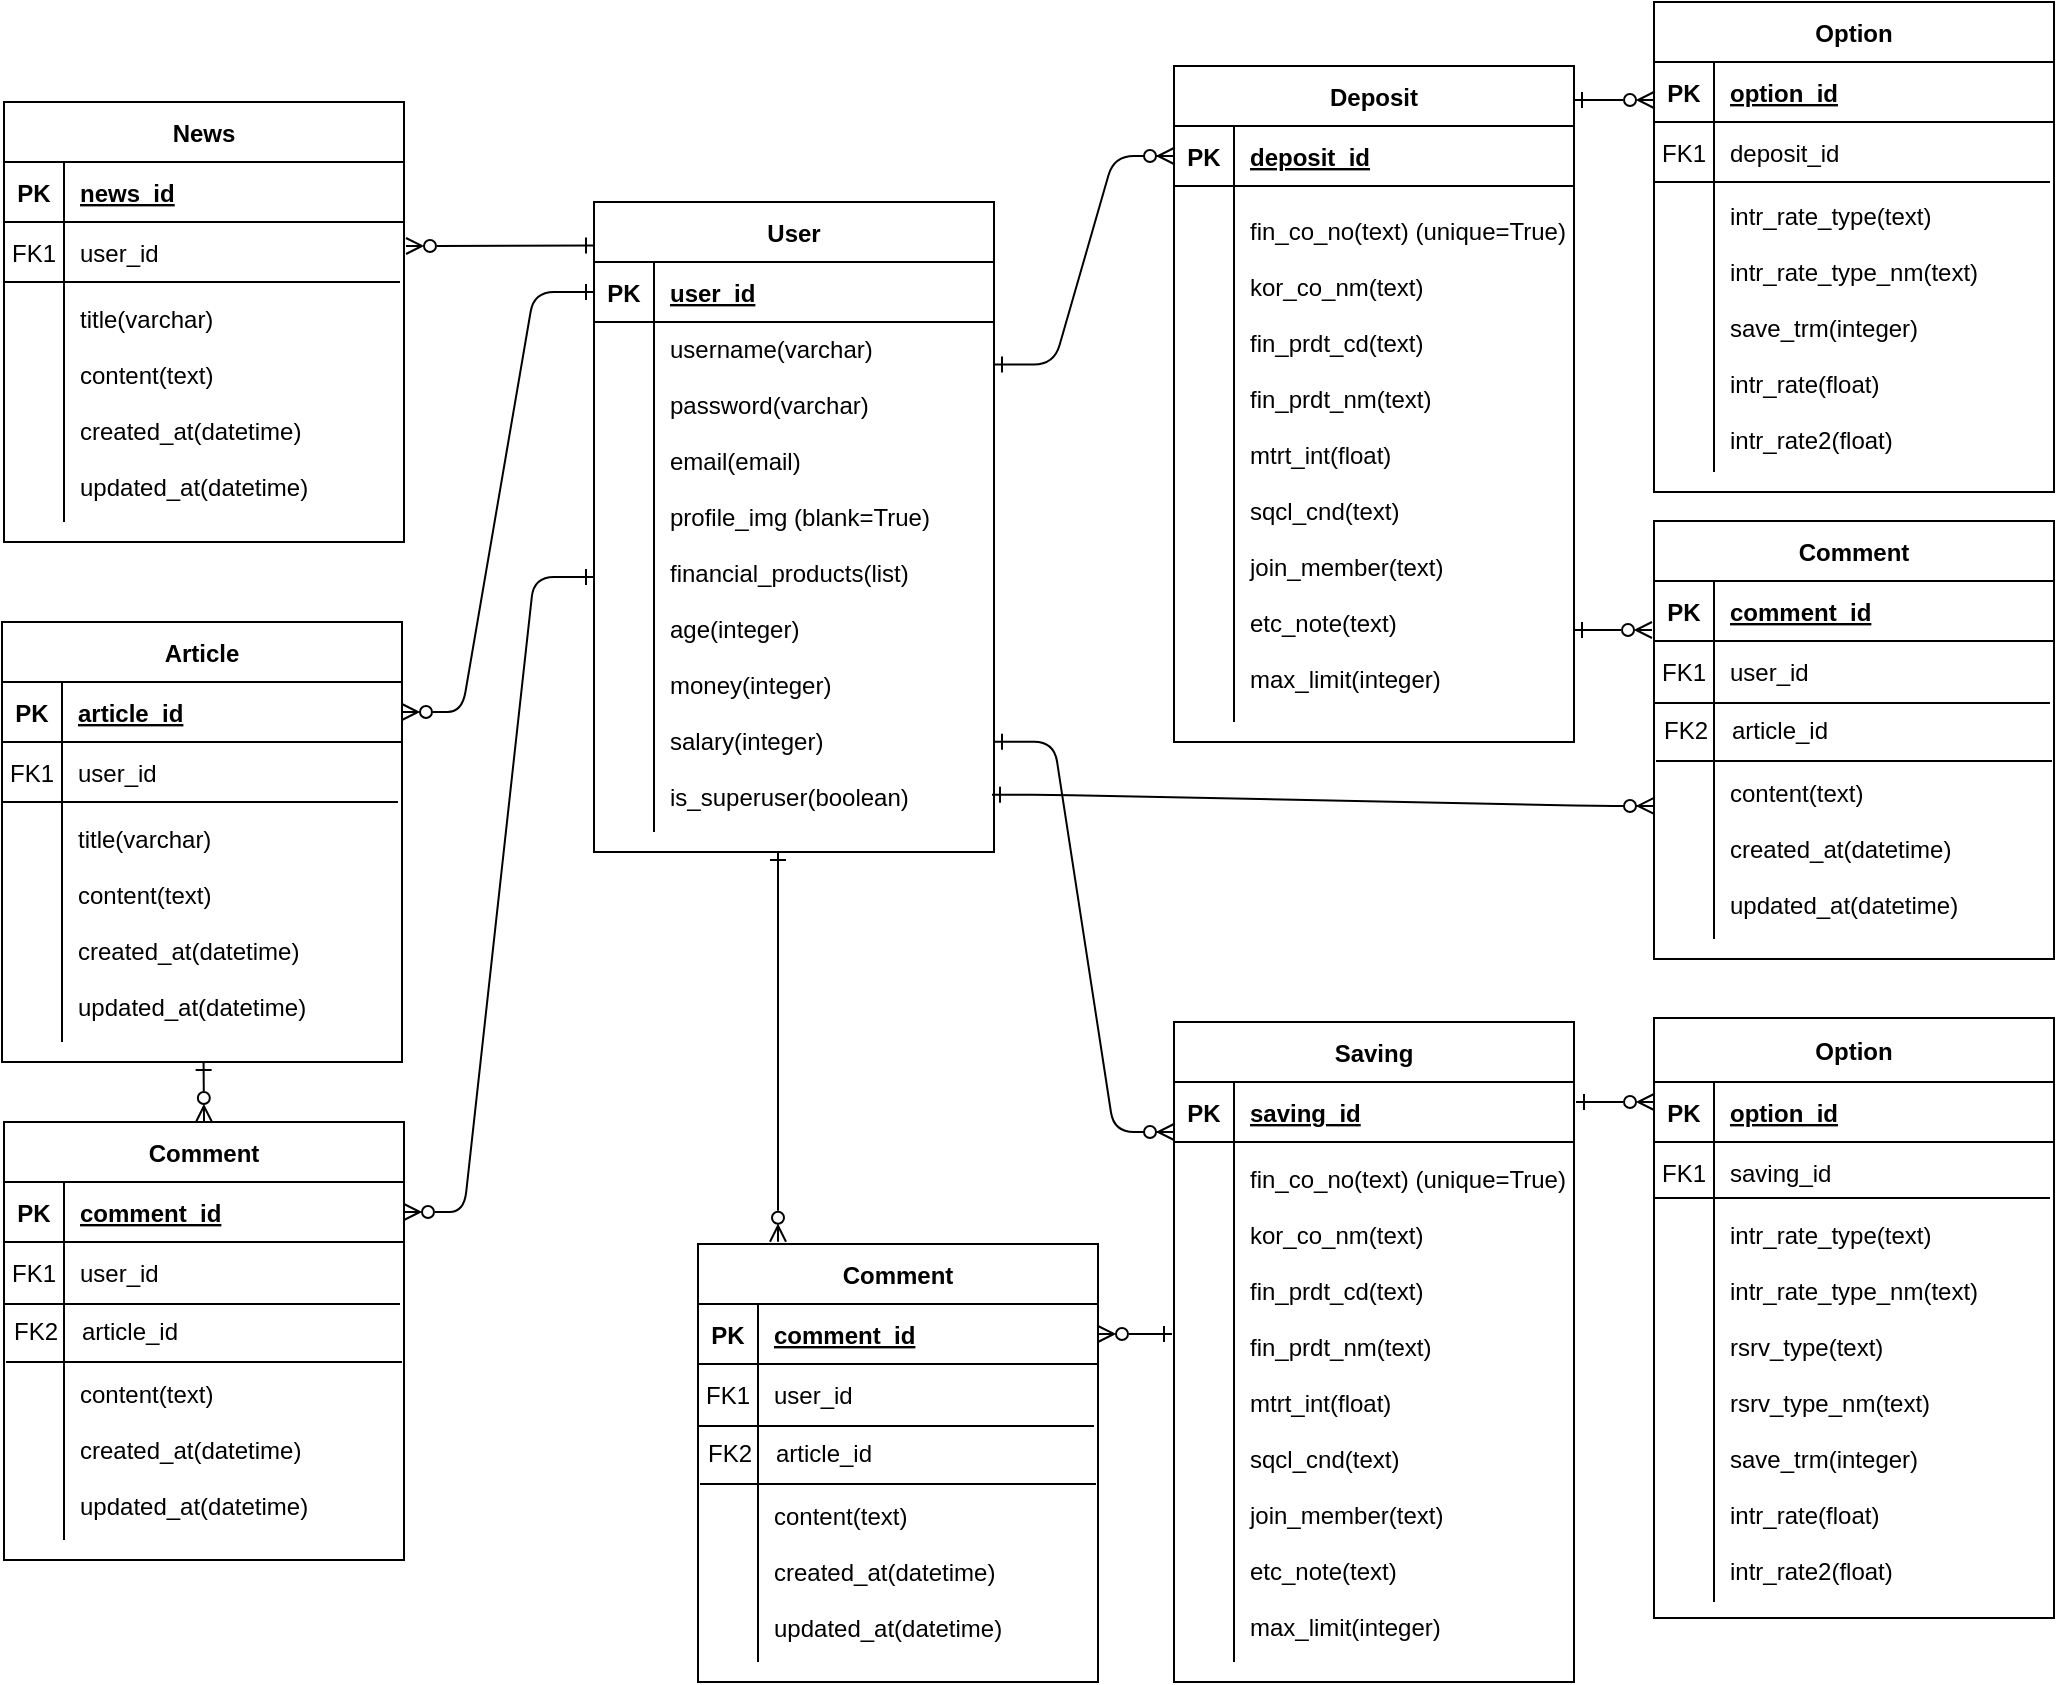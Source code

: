<mxfile version="24.4.2" type="github">
  <diagram id="R2lEEEUBdFMjLlhIrx00" name="Page-1">
    <mxGraphModel dx="1593" dy="829" grid="1" gridSize="10" guides="1" tooltips="1" connect="1" arrows="1" fold="1" page="1" pageScale="1" pageWidth="1200" pageHeight="1000" math="0" shadow="0" extFonts="Permanent Marker^https://fonts.googleapis.com/css?family=Permanent+Marker">
      <root>
        <mxCell id="0" />
        <mxCell id="1" parent="0" />
        <mxCell id="C-vyLk0tnHw3VtMMgP7b-1" value="" style="edgeStyle=entityRelationEdgeStyle;endArrow=ERzeroToMany;startArrow=ERone;endFill=1;startFill=0;exitX=1;exitY=0.25;exitDx=0;exitDy=0;entryX=0;entryY=0.5;entryDx=0;entryDy=0;" parent="1" source="C-vyLk0tnHw3VtMMgP7b-23" target="C-vyLk0tnHw3VtMMgP7b-3" edge="1">
          <mxGeometry width="100" height="100" relative="1" as="geometry">
            <mxPoint x="645" y="95" as="sourcePoint" />
            <mxPoint x="725" y="125" as="targetPoint" />
          </mxGeometry>
        </mxCell>
        <mxCell id="C-vyLk0tnHw3VtMMgP7b-12" value="" style="edgeStyle=entityRelationEdgeStyle;endArrow=ERzeroToMany;startArrow=ERone;endFill=1;startFill=0;entryX=0;entryY=0.5;entryDx=0;entryDy=0;exitX=1;exitY=0.823;exitDx=0;exitDy=0;exitPerimeter=0;" parent="1" source="C-vyLk0tnHw3VtMMgP7b-27" edge="1">
          <mxGeometry width="100" height="100" relative="1" as="geometry">
            <mxPoint x="589" y="219" as="sourcePoint" />
            <mxPoint x="675" y="620" as="targetPoint" />
          </mxGeometry>
        </mxCell>
        <mxCell id="C-vyLk0tnHw3VtMMgP7b-2" value="Deposit" style="shape=table;startSize=30;container=1;collapsible=1;childLayout=tableLayout;fixedRows=1;rowLines=0;fontStyle=1;align=center;resizeLast=1;" parent="1" vertex="1">
          <mxGeometry x="675" y="87" width="200" height="338" as="geometry" />
        </mxCell>
        <mxCell id="C-vyLk0tnHw3VtMMgP7b-3" value="" style="shape=partialRectangle;collapsible=0;dropTarget=0;pointerEvents=0;fillColor=none;points=[[0,0.5],[1,0.5]];portConstraint=eastwest;top=0;left=0;right=0;bottom=1;" parent="C-vyLk0tnHw3VtMMgP7b-2" vertex="1">
          <mxGeometry y="30" width="200" height="30" as="geometry" />
        </mxCell>
        <mxCell id="C-vyLk0tnHw3VtMMgP7b-4" value="PK" style="shape=partialRectangle;overflow=hidden;connectable=0;fillColor=none;top=0;left=0;bottom=0;right=0;fontStyle=1;" parent="C-vyLk0tnHw3VtMMgP7b-3" vertex="1">
          <mxGeometry width="30" height="30" as="geometry">
            <mxRectangle width="30" height="30" as="alternateBounds" />
          </mxGeometry>
        </mxCell>
        <mxCell id="C-vyLk0tnHw3VtMMgP7b-5" value="deposit_id " style="shape=partialRectangle;overflow=hidden;connectable=0;fillColor=none;top=0;left=0;bottom=0;right=0;align=left;spacingLeft=6;fontStyle=5;" parent="C-vyLk0tnHw3VtMMgP7b-3" vertex="1">
          <mxGeometry x="30" width="170" height="30" as="geometry">
            <mxRectangle width="170" height="30" as="alternateBounds" />
          </mxGeometry>
        </mxCell>
        <mxCell id="C-vyLk0tnHw3VtMMgP7b-9" value="" style="shape=partialRectangle;collapsible=0;dropTarget=0;pointerEvents=0;fillColor=none;points=[[0,0.5],[1,0.5]];portConstraint=eastwest;top=0;left=0;right=0;bottom=0;" parent="C-vyLk0tnHw3VtMMgP7b-2" vertex="1">
          <mxGeometry y="60" width="200" height="268" as="geometry" />
        </mxCell>
        <mxCell id="C-vyLk0tnHw3VtMMgP7b-10" value="" style="shape=partialRectangle;overflow=hidden;connectable=0;fillColor=none;top=0;left=0;bottom=0;right=0;" parent="C-vyLk0tnHw3VtMMgP7b-9" vertex="1">
          <mxGeometry width="30" height="268" as="geometry">
            <mxRectangle width="30" height="268" as="alternateBounds" />
          </mxGeometry>
        </mxCell>
        <mxCell id="C-vyLk0tnHw3VtMMgP7b-11" value="fin_co_no(text) (unique=True)&#xa;&#xa;kor_co_nm(text)&#xa;&#xa;fin_prdt_cd(text)&#xa;&#xa;fin_prdt_nm(text)&#xa;&#xa;mtrt_int(float)&#xa;&#xa;sqcl_cnd(text)&#xa;&#xa;join_member(text)&#xa;&#xa;etc_note(text)&#xa;&#xa;max_limit(integer)" style="shape=partialRectangle;overflow=hidden;connectable=0;fillColor=none;top=0;left=0;bottom=0;right=0;align=left;spacingLeft=6;" parent="C-vyLk0tnHw3VtMMgP7b-9" vertex="1">
          <mxGeometry x="30" width="170" height="268" as="geometry">
            <mxRectangle width="170" height="268" as="alternateBounds" />
          </mxGeometry>
        </mxCell>
        <mxCell id="C-vyLk0tnHw3VtMMgP7b-13" value="Saving" style="shape=table;startSize=30;container=1;collapsible=1;childLayout=tableLayout;fixedRows=1;rowLines=0;fontStyle=1;align=center;resizeLast=1;" parent="1" vertex="1">
          <mxGeometry x="675" y="565" width="200" height="330" as="geometry" />
        </mxCell>
        <mxCell id="C-vyLk0tnHw3VtMMgP7b-14" value="" style="shape=partialRectangle;collapsible=0;dropTarget=0;pointerEvents=0;fillColor=none;points=[[0,0.5],[1,0.5]];portConstraint=eastwest;top=0;left=0;right=0;bottom=1;" parent="C-vyLk0tnHw3VtMMgP7b-13" vertex="1">
          <mxGeometry y="30" width="200" height="30" as="geometry" />
        </mxCell>
        <mxCell id="C-vyLk0tnHw3VtMMgP7b-15" value="PK" style="shape=partialRectangle;overflow=hidden;connectable=0;fillColor=none;top=0;left=0;bottom=0;right=0;fontStyle=1;" parent="C-vyLk0tnHw3VtMMgP7b-14" vertex="1">
          <mxGeometry width="30" height="30" as="geometry">
            <mxRectangle width="30" height="30" as="alternateBounds" />
          </mxGeometry>
        </mxCell>
        <mxCell id="C-vyLk0tnHw3VtMMgP7b-16" value="saving_id " style="shape=partialRectangle;overflow=hidden;connectable=0;fillColor=none;top=0;left=0;bottom=0;right=0;align=left;spacingLeft=6;fontStyle=5;" parent="C-vyLk0tnHw3VtMMgP7b-14" vertex="1">
          <mxGeometry x="30" width="170" height="30" as="geometry">
            <mxRectangle width="170" height="30" as="alternateBounds" />
          </mxGeometry>
        </mxCell>
        <mxCell id="C-vyLk0tnHw3VtMMgP7b-20" value="" style="shape=partialRectangle;collapsible=0;dropTarget=0;pointerEvents=0;fillColor=none;points=[[0,0.5],[1,0.5]];portConstraint=eastwest;top=0;left=0;right=0;bottom=0;" parent="C-vyLk0tnHw3VtMMgP7b-13" vertex="1">
          <mxGeometry y="60" width="200" height="260" as="geometry" />
        </mxCell>
        <mxCell id="C-vyLk0tnHw3VtMMgP7b-21" value="" style="shape=partialRectangle;overflow=hidden;connectable=0;fillColor=none;top=0;left=0;bottom=0;right=0;" parent="C-vyLk0tnHw3VtMMgP7b-20" vertex="1">
          <mxGeometry width="30" height="260" as="geometry">
            <mxRectangle width="30" height="260" as="alternateBounds" />
          </mxGeometry>
        </mxCell>
        <mxCell id="C-vyLk0tnHw3VtMMgP7b-22" value="fin_co_no(text) (unique=True)&#xa;&#xa;kor_co_nm(text)&#xa;&#xa;fin_prdt_cd(text)&#xa;&#xa;fin_prdt_nm(text)&#xa;&#xa;mtrt_int(float)&#xa;&#xa;sqcl_cnd(text)&#xa;&#xa;join_member(text)&#xa;&#xa;etc_note(text)&#xa;&#xa;max_limit(integer)" style="shape=partialRectangle;overflow=hidden;connectable=0;fillColor=none;top=0;left=0;bottom=0;right=0;align=left;spacingLeft=6;" parent="C-vyLk0tnHw3VtMMgP7b-20" vertex="1">
          <mxGeometry x="30" width="170" height="260" as="geometry">
            <mxRectangle width="170" height="260" as="alternateBounds" />
          </mxGeometry>
        </mxCell>
        <mxCell id="XrHThnpRR9HvSWoes1JC-127" value="" style="edgeStyle=entityRelationEdgeStyle;rounded=1;orthogonalLoop=1;jettySize=auto;html=1;elbow=vertical;entryX=1;entryY=0.5;entryDx=0;entryDy=0;exitX=0;exitY=0.5;exitDx=0;exitDy=0;curved=0;endArrow=ERzeroToMany;endFill=0;startArrow=ERone;startFill=0;" edge="1" parent="1" source="C-vyLk0tnHw3VtMMgP7b-24" target="XrHThnpRR9HvSWoes1JC-3">
          <mxGeometry relative="1" as="geometry">
            <mxPoint x="443" y="345" as="sourcePoint" />
            <mxPoint x="345" y="400" as="targetPoint" />
          </mxGeometry>
        </mxCell>
        <mxCell id="C-vyLk0tnHw3VtMMgP7b-23" value="User" style="shape=table;startSize=30;container=1;collapsible=1;childLayout=tableLayout;fixedRows=1;rowLines=0;fontStyle=1;align=center;resizeLast=1;" parent="1" vertex="1">
          <mxGeometry x="385" y="155" width="200" height="325" as="geometry" />
        </mxCell>
        <mxCell id="C-vyLk0tnHw3VtMMgP7b-24" value="" style="shape=partialRectangle;collapsible=0;dropTarget=0;pointerEvents=0;fillColor=none;points=[[0,0.5],[1,0.5]];portConstraint=eastwest;top=0;left=0;right=0;bottom=1;" parent="C-vyLk0tnHw3VtMMgP7b-23" vertex="1">
          <mxGeometry y="30" width="200" height="30" as="geometry" />
        </mxCell>
        <mxCell id="C-vyLk0tnHw3VtMMgP7b-25" value="PK" style="shape=partialRectangle;overflow=hidden;connectable=0;fillColor=none;top=0;left=0;bottom=0;right=0;fontStyle=1;" parent="C-vyLk0tnHw3VtMMgP7b-24" vertex="1">
          <mxGeometry width="30" height="30" as="geometry">
            <mxRectangle width="30" height="30" as="alternateBounds" />
          </mxGeometry>
        </mxCell>
        <mxCell id="C-vyLk0tnHw3VtMMgP7b-26" value="user_id" style="shape=partialRectangle;overflow=hidden;connectable=0;fillColor=none;top=0;left=0;bottom=0;right=0;align=left;spacingLeft=6;fontStyle=5;" parent="C-vyLk0tnHw3VtMMgP7b-24" vertex="1">
          <mxGeometry x="30" width="170" height="30" as="geometry">
            <mxRectangle width="170" height="30" as="alternateBounds" />
          </mxGeometry>
        </mxCell>
        <mxCell id="C-vyLk0tnHw3VtMMgP7b-27" value="" style="shape=partialRectangle;collapsible=0;dropTarget=0;pointerEvents=0;fillColor=none;points=[[0,0.5],[1,0.5]];portConstraint=eastwest;top=0;left=0;right=0;bottom=0;" parent="C-vyLk0tnHw3VtMMgP7b-23" vertex="1">
          <mxGeometry y="60" width="200" height="255" as="geometry" />
        </mxCell>
        <mxCell id="C-vyLk0tnHw3VtMMgP7b-28" value="" style="shape=partialRectangle;overflow=hidden;connectable=0;fillColor=none;top=0;left=0;bottom=0;right=0;" parent="C-vyLk0tnHw3VtMMgP7b-27" vertex="1">
          <mxGeometry width="30" height="255" as="geometry">
            <mxRectangle width="30" height="255" as="alternateBounds" />
          </mxGeometry>
        </mxCell>
        <mxCell id="C-vyLk0tnHw3VtMMgP7b-29" value="username(varchar)&#xa;&#xa;password(varchar)&#xa;&#xa;email(email)&#xa;&#xa;profile_img (blank=True)&#xa;&#xa;financial_products(list)&#xa;&#xa;age(integer)&#xa;&#xa;money(integer)&#xa;&#xa;salary(integer)&#xa;&#xa;is_superuser(boolean)" style="shape=partialRectangle;overflow=hidden;connectable=0;fillColor=none;top=0;left=0;bottom=0;right=0;align=left;spacingLeft=6;verticalAlign=top;" parent="C-vyLk0tnHw3VtMMgP7b-27" vertex="1">
          <mxGeometry x="30" width="170" height="255" as="geometry">
            <mxRectangle width="170" height="255" as="alternateBounds" />
          </mxGeometry>
        </mxCell>
        <mxCell id="XrHThnpRR9HvSWoes1JC-135" value="" style="edgeStyle=none;rounded=0;orthogonalLoop=1;jettySize=auto;html=1;elbow=vertical;entryX=0.5;entryY=0;entryDx=0;entryDy=0;endArrow=ERzeroToMany;endFill=0;startArrow=ERone;startFill=0;" edge="1" parent="1" source="XrHThnpRR9HvSWoes1JC-2" target="XrHThnpRR9HvSWoes1JC-12">
          <mxGeometry relative="1" as="geometry" />
        </mxCell>
        <mxCell id="XrHThnpRR9HvSWoes1JC-2" value="Article" style="shape=table;startSize=30;container=1;collapsible=1;childLayout=tableLayout;fixedRows=1;rowLines=0;fontStyle=1;align=center;resizeLast=1;" vertex="1" parent="1">
          <mxGeometry x="89" y="365" width="200" height="220" as="geometry" />
        </mxCell>
        <mxCell id="XrHThnpRR9HvSWoes1JC-3" value="" style="shape=partialRectangle;collapsible=0;dropTarget=0;pointerEvents=0;fillColor=none;points=[[0,0.5],[1,0.5]];portConstraint=eastwest;top=0;left=0;right=0;bottom=1;" vertex="1" parent="XrHThnpRR9HvSWoes1JC-2">
          <mxGeometry y="30" width="200" height="30" as="geometry" />
        </mxCell>
        <mxCell id="XrHThnpRR9HvSWoes1JC-4" value="PK" style="shape=partialRectangle;overflow=hidden;connectable=0;fillColor=none;top=0;left=0;bottom=0;right=0;fontStyle=1;" vertex="1" parent="XrHThnpRR9HvSWoes1JC-3">
          <mxGeometry width="30" height="30" as="geometry">
            <mxRectangle width="30" height="30" as="alternateBounds" />
          </mxGeometry>
        </mxCell>
        <mxCell id="XrHThnpRR9HvSWoes1JC-5" value="article_id" style="shape=partialRectangle;overflow=hidden;connectable=0;fillColor=none;top=0;left=0;bottom=0;right=0;align=left;spacingLeft=6;fontStyle=5;" vertex="1" parent="XrHThnpRR9HvSWoes1JC-3">
          <mxGeometry x="30" width="170" height="30" as="geometry">
            <mxRectangle width="170" height="30" as="alternateBounds" />
          </mxGeometry>
        </mxCell>
        <mxCell id="XrHThnpRR9HvSWoes1JC-6" value="" style="shape=partialRectangle;collapsible=0;dropTarget=0;pointerEvents=0;fillColor=none;points=[[0,0.5],[1,0.5]];portConstraint=eastwest;top=0;left=0;right=0;bottom=0;" vertex="1" parent="XrHThnpRR9HvSWoes1JC-2">
          <mxGeometry y="60" width="200" height="30" as="geometry" />
        </mxCell>
        <mxCell id="XrHThnpRR9HvSWoes1JC-7" value="FK1" style="shape=partialRectangle;overflow=hidden;connectable=0;fillColor=none;top=0;left=0;bottom=0;right=0;" vertex="1" parent="XrHThnpRR9HvSWoes1JC-6">
          <mxGeometry width="30" height="30" as="geometry">
            <mxRectangle width="30" height="30" as="alternateBounds" />
          </mxGeometry>
        </mxCell>
        <mxCell id="XrHThnpRR9HvSWoes1JC-8" value="user_id" style="shape=partialRectangle;overflow=hidden;connectable=0;fillColor=none;top=0;left=0;bottom=0;right=0;align=left;spacingLeft=6;" vertex="1" parent="XrHThnpRR9HvSWoes1JC-6">
          <mxGeometry x="30" width="170" height="30" as="geometry">
            <mxRectangle width="170" height="30" as="alternateBounds" />
          </mxGeometry>
        </mxCell>
        <mxCell id="XrHThnpRR9HvSWoes1JC-9" value="" style="shape=partialRectangle;collapsible=0;dropTarget=0;pointerEvents=0;fillColor=none;points=[[0,0.5],[1,0.5]];portConstraint=eastwest;top=0;left=0;right=0;bottom=0;" vertex="1" parent="XrHThnpRR9HvSWoes1JC-2">
          <mxGeometry y="90" width="200" height="120" as="geometry" />
        </mxCell>
        <mxCell id="XrHThnpRR9HvSWoes1JC-10" value="" style="shape=partialRectangle;overflow=hidden;connectable=0;fillColor=none;top=0;left=0;bottom=0;right=0;" vertex="1" parent="XrHThnpRR9HvSWoes1JC-9">
          <mxGeometry width="30" height="120" as="geometry">
            <mxRectangle width="30" height="120" as="alternateBounds" />
          </mxGeometry>
        </mxCell>
        <mxCell id="XrHThnpRR9HvSWoes1JC-11" value="title(varchar)&#xa;&#xa;content(text)&#xa;&#xa;created_at(datetime)&#xa;&#xa;updated_at(datetime)" style="shape=partialRectangle;overflow=hidden;connectable=0;fillColor=none;top=0;left=0;bottom=0;right=0;align=left;spacingLeft=6;" vertex="1" parent="XrHThnpRR9HvSWoes1JC-9">
          <mxGeometry x="30" width="170" height="120" as="geometry">
            <mxRectangle width="170" height="120" as="alternateBounds" />
          </mxGeometry>
        </mxCell>
        <mxCell id="XrHThnpRR9HvSWoes1JC-12" value="Comment" style="shape=table;startSize=30;container=1;collapsible=1;childLayout=tableLayout;fixedRows=1;rowLines=0;fontStyle=1;align=center;resizeLast=1;" vertex="1" parent="1">
          <mxGeometry x="90" y="615" width="200" height="219" as="geometry" />
        </mxCell>
        <mxCell id="XrHThnpRR9HvSWoes1JC-13" value="" style="shape=partialRectangle;collapsible=0;dropTarget=0;pointerEvents=0;fillColor=none;points=[[0,0.5],[1,0.5]];portConstraint=eastwest;top=0;left=0;right=0;bottom=1;" vertex="1" parent="XrHThnpRR9HvSWoes1JC-12">
          <mxGeometry y="30" width="200" height="30" as="geometry" />
        </mxCell>
        <mxCell id="XrHThnpRR9HvSWoes1JC-14" value="PK" style="shape=partialRectangle;overflow=hidden;connectable=0;fillColor=none;top=0;left=0;bottom=0;right=0;fontStyle=1;" vertex="1" parent="XrHThnpRR9HvSWoes1JC-13">
          <mxGeometry width="30" height="30" as="geometry">
            <mxRectangle width="30" height="30" as="alternateBounds" />
          </mxGeometry>
        </mxCell>
        <mxCell id="XrHThnpRR9HvSWoes1JC-15" value="comment_id " style="shape=partialRectangle;overflow=hidden;connectable=0;fillColor=none;top=0;left=0;bottom=0;right=0;align=left;spacingLeft=6;fontStyle=5;" vertex="1" parent="XrHThnpRR9HvSWoes1JC-13">
          <mxGeometry x="30" width="170" height="30" as="geometry">
            <mxRectangle width="170" height="30" as="alternateBounds" />
          </mxGeometry>
        </mxCell>
        <mxCell id="XrHThnpRR9HvSWoes1JC-16" value="" style="shape=partialRectangle;collapsible=0;dropTarget=0;pointerEvents=0;fillColor=none;points=[[0,0.5],[1,0.5]];portConstraint=eastwest;top=0;left=0;right=0;bottom=0;" vertex="1" parent="XrHThnpRR9HvSWoes1JC-12">
          <mxGeometry y="60" width="200" height="30" as="geometry" />
        </mxCell>
        <mxCell id="XrHThnpRR9HvSWoes1JC-17" value="FK1" style="shape=partialRectangle;overflow=hidden;connectable=0;fillColor=none;top=0;left=0;bottom=0;right=0;" vertex="1" parent="XrHThnpRR9HvSWoes1JC-16">
          <mxGeometry width="30" height="30" as="geometry">
            <mxRectangle width="30" height="30" as="alternateBounds" />
          </mxGeometry>
        </mxCell>
        <mxCell id="XrHThnpRR9HvSWoes1JC-18" value="user_id" style="shape=partialRectangle;overflow=hidden;connectable=0;fillColor=none;top=0;left=0;bottom=0;right=0;align=left;spacingLeft=6;" vertex="1" parent="XrHThnpRR9HvSWoes1JC-16">
          <mxGeometry x="30" width="170" height="30" as="geometry">
            <mxRectangle width="170" height="30" as="alternateBounds" />
          </mxGeometry>
        </mxCell>
        <mxCell id="XrHThnpRR9HvSWoes1JC-19" value="" style="shape=partialRectangle;collapsible=0;dropTarget=0;pointerEvents=0;fillColor=none;points=[[0,0.5],[1,0.5]];portConstraint=eastwest;top=0;left=0;right=0;bottom=0;" vertex="1" parent="XrHThnpRR9HvSWoes1JC-12">
          <mxGeometry y="90" width="200" height="119" as="geometry" />
        </mxCell>
        <mxCell id="XrHThnpRR9HvSWoes1JC-20" value="" style="shape=partialRectangle;overflow=hidden;connectable=0;fillColor=none;top=0;left=0;bottom=0;right=0;" vertex="1" parent="XrHThnpRR9HvSWoes1JC-19">
          <mxGeometry width="30" height="119" as="geometry">
            <mxRectangle width="30" height="119" as="alternateBounds" />
          </mxGeometry>
        </mxCell>
        <mxCell id="XrHThnpRR9HvSWoes1JC-21" value="&#xa;&#xa;content(text)&#xa;&#xa;created_at(datetime)&#xa;&#xa;updated_at(datetime)" style="shape=partialRectangle;overflow=hidden;connectable=0;fillColor=none;top=0;left=0;bottom=0;right=0;align=left;spacingLeft=6;" vertex="1" parent="XrHThnpRR9HvSWoes1JC-19">
          <mxGeometry x="30" width="170" height="119" as="geometry">
            <mxRectangle width="170" height="119" as="alternateBounds" />
          </mxGeometry>
        </mxCell>
        <mxCell id="XrHThnpRR9HvSWoes1JC-65" value="Option" style="shape=table;startSize=30;container=1;collapsible=1;childLayout=tableLayout;fixedRows=1;rowLines=0;fontStyle=1;align=center;resizeLast=1;" vertex="1" parent="1">
          <mxGeometry x="915" y="55" width="200" height="245" as="geometry" />
        </mxCell>
        <mxCell id="XrHThnpRR9HvSWoes1JC-66" value="" style="shape=partialRectangle;collapsible=0;dropTarget=0;pointerEvents=0;fillColor=none;points=[[0,0.5],[1,0.5]];portConstraint=eastwest;top=0;left=0;right=0;bottom=1;" vertex="1" parent="XrHThnpRR9HvSWoes1JC-65">
          <mxGeometry y="30" width="200" height="30" as="geometry" />
        </mxCell>
        <mxCell id="XrHThnpRR9HvSWoes1JC-67" value="PK" style="shape=partialRectangle;overflow=hidden;connectable=0;fillColor=none;top=0;left=0;bottom=0;right=0;fontStyle=1;" vertex="1" parent="XrHThnpRR9HvSWoes1JC-66">
          <mxGeometry width="30" height="30" as="geometry">
            <mxRectangle width="30" height="30" as="alternateBounds" />
          </mxGeometry>
        </mxCell>
        <mxCell id="XrHThnpRR9HvSWoes1JC-68" value="option_id " style="shape=partialRectangle;overflow=hidden;connectable=0;fillColor=none;top=0;left=0;bottom=0;right=0;align=left;spacingLeft=6;fontStyle=5;" vertex="1" parent="XrHThnpRR9HvSWoes1JC-66">
          <mxGeometry x="30" width="170" height="30" as="geometry">
            <mxRectangle width="170" height="30" as="alternateBounds" />
          </mxGeometry>
        </mxCell>
        <mxCell id="XrHThnpRR9HvSWoes1JC-69" value="" style="shape=partialRectangle;collapsible=0;dropTarget=0;pointerEvents=0;fillColor=none;points=[[0,0.5],[1,0.5]];portConstraint=eastwest;top=0;left=0;right=0;bottom=0;" vertex="1" parent="XrHThnpRR9HvSWoes1JC-65">
          <mxGeometry y="60" width="200" height="30" as="geometry" />
        </mxCell>
        <mxCell id="XrHThnpRR9HvSWoes1JC-70" value="FK1" style="shape=partialRectangle;overflow=hidden;connectable=0;fillColor=none;top=0;left=0;bottom=0;right=0;" vertex="1" parent="XrHThnpRR9HvSWoes1JC-69">
          <mxGeometry width="30" height="30" as="geometry">
            <mxRectangle width="30" height="30" as="alternateBounds" />
          </mxGeometry>
        </mxCell>
        <mxCell id="XrHThnpRR9HvSWoes1JC-71" value="deposit_id" style="shape=partialRectangle;overflow=hidden;connectable=0;fillColor=none;top=0;left=0;bottom=0;right=0;align=left;spacingLeft=6;" vertex="1" parent="XrHThnpRR9HvSWoes1JC-69">
          <mxGeometry x="30" width="170" height="30" as="geometry">
            <mxRectangle width="170" height="30" as="alternateBounds" />
          </mxGeometry>
        </mxCell>
        <mxCell id="XrHThnpRR9HvSWoes1JC-72" value="" style="shape=partialRectangle;collapsible=0;dropTarget=0;pointerEvents=0;fillColor=none;points=[[0,0.5],[1,0.5]];portConstraint=eastwest;top=0;left=0;right=0;bottom=0;" vertex="1" parent="XrHThnpRR9HvSWoes1JC-65">
          <mxGeometry y="90" width="200" height="145" as="geometry" />
        </mxCell>
        <mxCell id="XrHThnpRR9HvSWoes1JC-73" value="" style="shape=partialRectangle;overflow=hidden;connectable=0;fillColor=none;top=0;left=0;bottom=0;right=0;" vertex="1" parent="XrHThnpRR9HvSWoes1JC-72">
          <mxGeometry width="30" height="145" as="geometry">
            <mxRectangle width="30" height="145" as="alternateBounds" />
          </mxGeometry>
        </mxCell>
        <mxCell id="XrHThnpRR9HvSWoes1JC-74" value="intr_rate_type(text)&#xa;&#xa;intr_rate_type_nm(text)&#xa;&#xa;save_trm(integer)&#xa;&#xa;intr_rate(float)&#xa;&#xa;intr_rate2(float)" style="shape=partialRectangle;overflow=hidden;connectable=0;fillColor=none;top=0;left=0;bottom=0;right=0;align=left;spacingLeft=6;" vertex="1" parent="XrHThnpRR9HvSWoes1JC-72">
          <mxGeometry x="30" width="170" height="145" as="geometry">
            <mxRectangle width="170" height="145" as="alternateBounds" />
          </mxGeometry>
        </mxCell>
        <mxCell id="XrHThnpRR9HvSWoes1JC-85" value="News" style="shape=table;startSize=30;container=1;collapsible=1;childLayout=tableLayout;fixedRows=1;rowLines=0;fontStyle=1;align=center;resizeLast=1;" vertex="1" parent="1">
          <mxGeometry x="90" y="105" width="200" height="220" as="geometry" />
        </mxCell>
        <mxCell id="XrHThnpRR9HvSWoes1JC-86" value="" style="shape=partialRectangle;collapsible=0;dropTarget=0;pointerEvents=0;fillColor=none;points=[[0,0.5],[1,0.5]];portConstraint=eastwest;top=0;left=0;right=0;bottom=1;" vertex="1" parent="XrHThnpRR9HvSWoes1JC-85">
          <mxGeometry y="30" width="200" height="30" as="geometry" />
        </mxCell>
        <mxCell id="XrHThnpRR9HvSWoes1JC-87" value="PK" style="shape=partialRectangle;overflow=hidden;connectable=0;fillColor=none;top=0;left=0;bottom=0;right=0;fontStyle=1;" vertex="1" parent="XrHThnpRR9HvSWoes1JC-86">
          <mxGeometry width="30" height="30" as="geometry">
            <mxRectangle width="30" height="30" as="alternateBounds" />
          </mxGeometry>
        </mxCell>
        <mxCell id="XrHThnpRR9HvSWoes1JC-88" value="news_id" style="shape=partialRectangle;overflow=hidden;connectable=0;fillColor=none;top=0;left=0;bottom=0;right=0;align=left;spacingLeft=6;fontStyle=5;" vertex="1" parent="XrHThnpRR9HvSWoes1JC-86">
          <mxGeometry x="30" width="170" height="30" as="geometry">
            <mxRectangle width="170" height="30" as="alternateBounds" />
          </mxGeometry>
        </mxCell>
        <mxCell id="XrHThnpRR9HvSWoes1JC-89" value="" style="shape=partialRectangle;collapsible=0;dropTarget=0;pointerEvents=0;fillColor=none;points=[[0,0.5],[1,0.5]];portConstraint=eastwest;top=0;left=0;right=0;bottom=0;" vertex="1" parent="XrHThnpRR9HvSWoes1JC-85">
          <mxGeometry y="60" width="200" height="30" as="geometry" />
        </mxCell>
        <mxCell id="XrHThnpRR9HvSWoes1JC-90" value="FK1" style="shape=partialRectangle;overflow=hidden;connectable=0;fillColor=none;top=0;left=0;bottom=0;right=0;" vertex="1" parent="XrHThnpRR9HvSWoes1JC-89">
          <mxGeometry width="30" height="30" as="geometry">
            <mxRectangle width="30" height="30" as="alternateBounds" />
          </mxGeometry>
        </mxCell>
        <mxCell id="XrHThnpRR9HvSWoes1JC-91" value="user_id" style="shape=partialRectangle;overflow=hidden;connectable=0;fillColor=none;top=0;left=0;bottom=0;right=0;align=left;spacingLeft=6;" vertex="1" parent="XrHThnpRR9HvSWoes1JC-89">
          <mxGeometry x="30" width="170" height="30" as="geometry">
            <mxRectangle width="170" height="30" as="alternateBounds" />
          </mxGeometry>
        </mxCell>
        <mxCell id="XrHThnpRR9HvSWoes1JC-92" value="" style="shape=partialRectangle;collapsible=0;dropTarget=0;pointerEvents=0;fillColor=none;points=[[0,0.5],[1,0.5]];portConstraint=eastwest;top=0;left=0;right=0;bottom=0;" vertex="1" parent="XrHThnpRR9HvSWoes1JC-85">
          <mxGeometry y="90" width="200" height="120" as="geometry" />
        </mxCell>
        <mxCell id="XrHThnpRR9HvSWoes1JC-93" value="" style="shape=partialRectangle;overflow=hidden;connectable=0;fillColor=none;top=0;left=0;bottom=0;right=0;" vertex="1" parent="XrHThnpRR9HvSWoes1JC-92">
          <mxGeometry width="30" height="120" as="geometry">
            <mxRectangle width="30" height="120" as="alternateBounds" />
          </mxGeometry>
        </mxCell>
        <mxCell id="XrHThnpRR9HvSWoes1JC-94" value="title(varchar)&#xa;&#xa;content(text)&#xa;&#xa;created_at(datetime)&#xa;&#xa;updated_at(datetime)" style="shape=partialRectangle;overflow=hidden;connectable=0;fillColor=none;top=0;left=0;bottom=0;right=0;align=left;spacingLeft=6;" vertex="1" parent="XrHThnpRR9HvSWoes1JC-92">
          <mxGeometry x="30" width="170" height="120" as="geometry">
            <mxRectangle width="170" height="120" as="alternateBounds" />
          </mxGeometry>
        </mxCell>
        <mxCell id="XrHThnpRR9HvSWoes1JC-117" value="" style="edgeStyle=entityRelationEdgeStyle;endArrow=ERzeroToMany;startArrow=ERone;endFill=1;startFill=0;entryX=0;entryY=0.441;entryDx=0;entryDy=0;exitX=0.995;exitY=0.927;exitDx=0;exitDy=0;exitPerimeter=0;entryPerimeter=0;" edge="1" parent="1" source="C-vyLk0tnHw3VtMMgP7b-27" target="XrHThnpRR9HvSWoes1JC-158">
          <mxGeometry width="100" height="100" relative="1" as="geometry">
            <mxPoint x="635" y="195" as="sourcePoint" />
            <mxPoint x="914" y="460" as="targetPoint" />
            <Array as="points">
              <mxPoint x="603" y="514" />
            </Array>
          </mxGeometry>
        </mxCell>
        <mxCell id="XrHThnpRR9HvSWoes1JC-134" style="edgeStyle=entityRelationEdgeStyle;rounded=1;orthogonalLoop=1;jettySize=auto;html=1;elbow=vertical;entryX=1;entryY=0.5;entryDx=0;entryDy=0;exitX=0;exitY=0.5;exitDx=0;exitDy=0;curved=0;endArrow=ERzeroToMany;endFill=0;startArrow=ERone;startFill=0;" edge="1" parent="1" source="C-vyLk0tnHw3VtMMgP7b-27" target="XrHThnpRR9HvSWoes1JC-13">
          <mxGeometry relative="1" as="geometry">
            <mxPoint x="505" y="670" as="targetPoint" />
            <mxPoint x="425" y="255" as="sourcePoint" />
            <Array as="points">
              <mxPoint x="473" y="595" />
              <mxPoint x="525" y="635" />
              <mxPoint x="505" y="635" />
              <mxPoint x="375" y="555" />
            </Array>
          </mxGeometry>
        </mxCell>
        <mxCell id="XrHThnpRR9HvSWoes1JC-139" value="" style="edgeStyle=none;rounded=0;orthogonalLoop=1;jettySize=auto;html=1;elbow=vertical;endArrow=ERzeroToMany;endFill=0;startArrow=ERone;startFill=0;entryX=0;entryY=0.5;entryDx=0;entryDy=0;" edge="1" parent="1">
          <mxGeometry relative="1" as="geometry">
            <mxPoint x="875" y="369" as="sourcePoint" />
            <mxPoint x="914" y="369" as="targetPoint" />
          </mxGeometry>
        </mxCell>
        <mxCell id="XrHThnpRR9HvSWoes1JC-142" value="" style="line;strokeWidth=1;rotatable=0;dashed=0;labelPosition=right;align=left;verticalAlign=middle;spacingTop=0;spacingLeft=6;points=[];portConstraint=eastwest;strokeColor=default;fontFamily=Helvetica;fontSize=12;fontColor=default;fillColor=none;" vertex="1" parent="1">
          <mxGeometry x="89" y="450" width="198" height="10" as="geometry" />
        </mxCell>
        <mxCell id="XrHThnpRR9HvSWoes1JC-143" value="" style="line;strokeWidth=1;rotatable=0;dashed=0;labelPosition=right;align=left;verticalAlign=middle;spacingTop=0;spacingLeft=6;points=[];portConstraint=eastwest;strokeColor=default;fontFamily=Helvetica;fontSize=12;fontColor=default;fillColor=none;" vertex="1" parent="1">
          <mxGeometry x="90" y="701" width="198" height="10" as="geometry" />
        </mxCell>
        <mxCell id="XrHThnpRR9HvSWoes1JC-144" value="" style="shape=partialRectangle;collapsible=0;dropTarget=0;pointerEvents=0;fillColor=none;points=[[0,0.5],[1,0.5]];portConstraint=eastwest;top=0;left=0;right=0;bottom=0;" vertex="1" parent="1">
          <mxGeometry x="91" y="704" width="200" height="30" as="geometry" />
        </mxCell>
        <mxCell id="XrHThnpRR9HvSWoes1JC-145" value="FK2" style="shape=partialRectangle;overflow=hidden;connectable=0;fillColor=none;top=0;left=0;bottom=0;right=0;" vertex="1" parent="XrHThnpRR9HvSWoes1JC-144">
          <mxGeometry width="30" height="30" as="geometry">
            <mxRectangle width="30" height="30" as="alternateBounds" />
          </mxGeometry>
        </mxCell>
        <mxCell id="XrHThnpRR9HvSWoes1JC-146" value="article_id" style="shape=partialRectangle;overflow=hidden;connectable=0;fillColor=none;top=0;left=0;bottom=0;right=0;align=left;spacingLeft=6;" vertex="1" parent="XrHThnpRR9HvSWoes1JC-144">
          <mxGeometry x="30" width="170" height="30" as="geometry">
            <mxRectangle width="170" height="30" as="alternateBounds" />
          </mxGeometry>
        </mxCell>
        <mxCell id="XrHThnpRR9HvSWoes1JC-147" value="" style="line;strokeWidth=1;rotatable=0;dashed=0;labelPosition=right;align=left;verticalAlign=middle;spacingTop=0;spacingLeft=6;points=[];portConstraint=eastwest;strokeColor=default;fontFamily=Helvetica;fontSize=12;fontColor=default;fillColor=none;" vertex="1" parent="1">
          <mxGeometry x="91" y="730" width="198" height="10" as="geometry" />
        </mxCell>
        <mxCell id="XrHThnpRR9HvSWoes1JC-148" value="" style="line;strokeWidth=1;rotatable=0;dashed=0;labelPosition=right;align=left;verticalAlign=middle;spacingTop=0;spacingLeft=6;points=[];portConstraint=eastwest;strokeColor=default;fontFamily=Helvetica;fontSize=12;fontColor=default;fillColor=none;" vertex="1" parent="1">
          <mxGeometry x="90" y="190" width="198" height="10" as="geometry" />
        </mxCell>
        <mxCell id="XrHThnpRR9HvSWoes1JC-149" value="" style="edgeStyle=none;rounded=0;orthogonalLoop=1;jettySize=auto;html=1;elbow=vertical;endArrow=ERzeroToMany;endFill=0;startArrow=ERone;startFill=0;exitX=0.5;exitY=1;exitDx=0;exitDy=0;" edge="1" parent="1">
          <mxGeometry relative="1" as="geometry">
            <mxPoint x="875" y="104" as="sourcePoint" />
            <mxPoint x="915" y="104" as="targetPoint" />
          </mxGeometry>
        </mxCell>
        <mxCell id="XrHThnpRR9HvSWoes1JC-150" value="" style="line;strokeWidth=1;rotatable=0;dashed=0;labelPosition=right;align=left;verticalAlign=middle;spacingTop=0;spacingLeft=6;points=[];portConstraint=eastwest;strokeColor=default;fontFamily=Helvetica;fontSize=12;fontColor=default;fillColor=none;" vertex="1" parent="1">
          <mxGeometry x="915" y="140" width="198" height="10" as="geometry" />
        </mxCell>
        <mxCell id="XrHThnpRR9HvSWoes1JC-151" value="Comment" style="shape=table;startSize=30;container=1;collapsible=1;childLayout=tableLayout;fixedRows=1;rowLines=0;fontStyle=1;align=center;resizeLast=1;" vertex="1" parent="1">
          <mxGeometry x="915" y="314.5" width="200" height="219" as="geometry" />
        </mxCell>
        <mxCell id="XrHThnpRR9HvSWoes1JC-152" value="" style="shape=partialRectangle;collapsible=0;dropTarget=0;pointerEvents=0;fillColor=none;points=[[0,0.5],[1,0.5]];portConstraint=eastwest;top=0;left=0;right=0;bottom=1;" vertex="1" parent="XrHThnpRR9HvSWoes1JC-151">
          <mxGeometry y="30" width="200" height="30" as="geometry" />
        </mxCell>
        <mxCell id="XrHThnpRR9HvSWoes1JC-153" value="PK" style="shape=partialRectangle;overflow=hidden;connectable=0;fillColor=none;top=0;left=0;bottom=0;right=0;fontStyle=1;" vertex="1" parent="XrHThnpRR9HvSWoes1JC-152">
          <mxGeometry width="30" height="30" as="geometry">
            <mxRectangle width="30" height="30" as="alternateBounds" />
          </mxGeometry>
        </mxCell>
        <mxCell id="XrHThnpRR9HvSWoes1JC-154" value="comment_id " style="shape=partialRectangle;overflow=hidden;connectable=0;fillColor=none;top=0;left=0;bottom=0;right=0;align=left;spacingLeft=6;fontStyle=5;" vertex="1" parent="XrHThnpRR9HvSWoes1JC-152">
          <mxGeometry x="30" width="170" height="30" as="geometry">
            <mxRectangle width="170" height="30" as="alternateBounds" />
          </mxGeometry>
        </mxCell>
        <mxCell id="XrHThnpRR9HvSWoes1JC-155" value="" style="shape=partialRectangle;collapsible=0;dropTarget=0;pointerEvents=0;fillColor=none;points=[[0,0.5],[1,0.5]];portConstraint=eastwest;top=0;left=0;right=0;bottom=0;" vertex="1" parent="XrHThnpRR9HvSWoes1JC-151">
          <mxGeometry y="60" width="200" height="30" as="geometry" />
        </mxCell>
        <mxCell id="XrHThnpRR9HvSWoes1JC-156" value="FK1" style="shape=partialRectangle;overflow=hidden;connectable=0;fillColor=none;top=0;left=0;bottom=0;right=0;" vertex="1" parent="XrHThnpRR9HvSWoes1JC-155">
          <mxGeometry width="30" height="30" as="geometry">
            <mxRectangle width="30" height="30" as="alternateBounds" />
          </mxGeometry>
        </mxCell>
        <mxCell id="XrHThnpRR9HvSWoes1JC-157" value="user_id" style="shape=partialRectangle;overflow=hidden;connectable=0;fillColor=none;top=0;left=0;bottom=0;right=0;align=left;spacingLeft=6;" vertex="1" parent="XrHThnpRR9HvSWoes1JC-155">
          <mxGeometry x="30" width="170" height="30" as="geometry">
            <mxRectangle width="170" height="30" as="alternateBounds" />
          </mxGeometry>
        </mxCell>
        <mxCell id="XrHThnpRR9HvSWoes1JC-158" value="" style="shape=partialRectangle;collapsible=0;dropTarget=0;pointerEvents=0;fillColor=none;points=[[0,0.5],[1,0.5]];portConstraint=eastwest;top=0;left=0;right=0;bottom=0;" vertex="1" parent="XrHThnpRR9HvSWoes1JC-151">
          <mxGeometry y="90" width="200" height="119" as="geometry" />
        </mxCell>
        <mxCell id="XrHThnpRR9HvSWoes1JC-159" value="" style="shape=partialRectangle;overflow=hidden;connectable=0;fillColor=none;top=0;left=0;bottom=0;right=0;" vertex="1" parent="XrHThnpRR9HvSWoes1JC-158">
          <mxGeometry width="30" height="119" as="geometry">
            <mxRectangle width="30" height="119" as="alternateBounds" />
          </mxGeometry>
        </mxCell>
        <mxCell id="XrHThnpRR9HvSWoes1JC-160" value="&#xa;&#xa;content(text)&#xa;&#xa;created_at(datetime)&#xa;&#xa;updated_at(datetime)" style="shape=partialRectangle;overflow=hidden;connectable=0;fillColor=none;top=0;left=0;bottom=0;right=0;align=left;spacingLeft=6;" vertex="1" parent="XrHThnpRR9HvSWoes1JC-158">
          <mxGeometry x="30" width="170" height="119" as="geometry">
            <mxRectangle width="170" height="119" as="alternateBounds" />
          </mxGeometry>
        </mxCell>
        <mxCell id="XrHThnpRR9HvSWoes1JC-161" value="" style="line;strokeWidth=1;rotatable=0;dashed=0;labelPosition=right;align=left;verticalAlign=middle;spacingTop=0;spacingLeft=6;points=[];portConstraint=eastwest;strokeColor=default;fontFamily=Helvetica;fontSize=12;fontColor=default;fillColor=none;" vertex="1" parent="1">
          <mxGeometry x="915" y="400.5" width="198" height="10" as="geometry" />
        </mxCell>
        <mxCell id="XrHThnpRR9HvSWoes1JC-162" value="" style="shape=partialRectangle;collapsible=0;dropTarget=0;pointerEvents=0;fillColor=none;points=[[0,0.5],[1,0.5]];portConstraint=eastwest;top=0;left=0;right=0;bottom=0;" vertex="1" parent="1">
          <mxGeometry x="916" y="403.5" width="200" height="30" as="geometry" />
        </mxCell>
        <mxCell id="XrHThnpRR9HvSWoes1JC-163" value="FK2" style="shape=partialRectangle;overflow=hidden;connectable=0;fillColor=none;top=0;left=0;bottom=0;right=0;" vertex="1" parent="XrHThnpRR9HvSWoes1JC-162">
          <mxGeometry width="30" height="30" as="geometry">
            <mxRectangle width="30" height="30" as="alternateBounds" />
          </mxGeometry>
        </mxCell>
        <mxCell id="XrHThnpRR9HvSWoes1JC-164" value="article_id" style="shape=partialRectangle;overflow=hidden;connectable=0;fillColor=none;top=0;left=0;bottom=0;right=0;align=left;spacingLeft=6;" vertex="1" parent="XrHThnpRR9HvSWoes1JC-162">
          <mxGeometry x="30" width="170" height="30" as="geometry">
            <mxRectangle width="170" height="30" as="alternateBounds" />
          </mxGeometry>
        </mxCell>
        <mxCell id="XrHThnpRR9HvSWoes1JC-165" value="" style="line;strokeWidth=1;rotatable=0;dashed=0;labelPosition=right;align=left;verticalAlign=middle;spacingTop=0;spacingLeft=6;points=[];portConstraint=eastwest;strokeColor=default;fontFamily=Helvetica;fontSize=12;fontColor=default;fillColor=none;" vertex="1" parent="1">
          <mxGeometry x="916" y="429.5" width="198" height="10" as="geometry" />
        </mxCell>
        <mxCell id="XrHThnpRR9HvSWoes1JC-166" value="Option" style="shape=table;startSize=32;container=1;collapsible=1;childLayout=tableLayout;fixedRows=1;rowLines=0;fontStyle=1;align=center;resizeLast=1;" vertex="1" parent="1">
          <mxGeometry x="915" y="563" width="200" height="300" as="geometry" />
        </mxCell>
        <mxCell id="XrHThnpRR9HvSWoes1JC-167" value="" style="shape=partialRectangle;collapsible=0;dropTarget=0;pointerEvents=0;fillColor=none;points=[[0,0.5],[1,0.5]];portConstraint=eastwest;top=0;left=0;right=0;bottom=1;" vertex="1" parent="XrHThnpRR9HvSWoes1JC-166">
          <mxGeometry y="32" width="200" height="30" as="geometry" />
        </mxCell>
        <mxCell id="XrHThnpRR9HvSWoes1JC-168" value="PK" style="shape=partialRectangle;overflow=hidden;connectable=0;fillColor=none;top=0;left=0;bottom=0;right=0;fontStyle=1;" vertex="1" parent="XrHThnpRR9HvSWoes1JC-167">
          <mxGeometry width="30" height="30" as="geometry">
            <mxRectangle width="30" height="30" as="alternateBounds" />
          </mxGeometry>
        </mxCell>
        <mxCell id="XrHThnpRR9HvSWoes1JC-169" value="option_id " style="shape=partialRectangle;overflow=hidden;connectable=0;fillColor=none;top=0;left=0;bottom=0;right=0;align=left;spacingLeft=6;fontStyle=5;" vertex="1" parent="XrHThnpRR9HvSWoes1JC-167">
          <mxGeometry x="30" width="170" height="30" as="geometry">
            <mxRectangle width="170" height="30" as="alternateBounds" />
          </mxGeometry>
        </mxCell>
        <mxCell id="XrHThnpRR9HvSWoes1JC-170" value="" style="shape=partialRectangle;collapsible=0;dropTarget=0;pointerEvents=0;fillColor=none;points=[[0,0.5],[1,0.5]];portConstraint=eastwest;top=0;left=0;right=0;bottom=0;" vertex="1" parent="XrHThnpRR9HvSWoes1JC-166">
          <mxGeometry y="62" width="200" height="30" as="geometry" />
        </mxCell>
        <mxCell id="XrHThnpRR9HvSWoes1JC-171" value="FK1" style="shape=partialRectangle;overflow=hidden;connectable=0;fillColor=none;top=0;left=0;bottom=0;right=0;" vertex="1" parent="XrHThnpRR9HvSWoes1JC-170">
          <mxGeometry width="30" height="30" as="geometry">
            <mxRectangle width="30" height="30" as="alternateBounds" />
          </mxGeometry>
        </mxCell>
        <mxCell id="XrHThnpRR9HvSWoes1JC-172" value="saving_id" style="shape=partialRectangle;overflow=hidden;connectable=0;fillColor=none;top=0;left=0;bottom=0;right=0;align=left;spacingLeft=6;" vertex="1" parent="XrHThnpRR9HvSWoes1JC-170">
          <mxGeometry x="30" width="170" height="30" as="geometry">
            <mxRectangle width="170" height="30" as="alternateBounds" />
          </mxGeometry>
        </mxCell>
        <mxCell id="XrHThnpRR9HvSWoes1JC-173" value="" style="shape=partialRectangle;collapsible=0;dropTarget=0;pointerEvents=0;fillColor=none;points=[[0,0.5],[1,0.5]];portConstraint=eastwest;top=0;left=0;right=0;bottom=0;" vertex="1" parent="XrHThnpRR9HvSWoes1JC-166">
          <mxGeometry y="92" width="200" height="200" as="geometry" />
        </mxCell>
        <mxCell id="XrHThnpRR9HvSWoes1JC-174" value="" style="shape=partialRectangle;overflow=hidden;connectable=0;fillColor=none;top=0;left=0;bottom=0;right=0;" vertex="1" parent="XrHThnpRR9HvSWoes1JC-173">
          <mxGeometry width="30" height="200" as="geometry">
            <mxRectangle width="30" height="200" as="alternateBounds" />
          </mxGeometry>
        </mxCell>
        <mxCell id="XrHThnpRR9HvSWoes1JC-175" value="intr_rate_type(text)&#xa;&#xa;intr_rate_type_nm(text)&#xa;&#xa;rsrv_type(text)&#xa;&#xa;rsrv_type_nm(text)&#xa;&#xa;save_trm(integer)&#xa;&#xa;intr_rate(float)&#xa;&#xa;intr_rate2(float)" style="shape=partialRectangle;overflow=hidden;connectable=0;fillColor=none;top=0;left=0;bottom=0;right=0;align=left;spacingLeft=6;" vertex="1" parent="XrHThnpRR9HvSWoes1JC-173">
          <mxGeometry x="30" width="170" height="200" as="geometry">
            <mxRectangle width="170" height="200" as="alternateBounds" />
          </mxGeometry>
        </mxCell>
        <mxCell id="XrHThnpRR9HvSWoes1JC-177" value="" style="edgeStyle=none;rounded=0;orthogonalLoop=1;jettySize=auto;html=1;elbow=vertical;endArrow=ERzeroToMany;endFill=0;startArrow=ERone;startFill=0;exitX=0.5;exitY=1;exitDx=0;exitDy=0;" edge="1" parent="1">
          <mxGeometry relative="1" as="geometry">
            <mxPoint x="876" y="605" as="sourcePoint" />
            <mxPoint x="915" y="605" as="targetPoint" />
          </mxGeometry>
        </mxCell>
        <mxCell id="XrHThnpRR9HvSWoes1JC-178" value="" style="line;strokeWidth=1;rotatable=0;dashed=0;labelPosition=right;align=left;verticalAlign=middle;spacingTop=0;spacingLeft=6;points=[];portConstraint=eastwest;strokeColor=default;fontFamily=Helvetica;fontSize=12;fontColor=default;fillColor=none;" vertex="1" parent="1">
          <mxGeometry x="915" y="648" width="198" height="10" as="geometry" />
        </mxCell>
        <mxCell id="XrHThnpRR9HvSWoes1JC-179" value="Comment" style="shape=table;startSize=30;container=1;collapsible=1;childLayout=tableLayout;fixedRows=1;rowLines=0;fontStyle=1;align=center;resizeLast=1;" vertex="1" parent="1">
          <mxGeometry x="437" y="676" width="200" height="219" as="geometry" />
        </mxCell>
        <mxCell id="XrHThnpRR9HvSWoes1JC-180" value="" style="shape=partialRectangle;collapsible=0;dropTarget=0;pointerEvents=0;fillColor=none;points=[[0,0.5],[1,0.5]];portConstraint=eastwest;top=0;left=0;right=0;bottom=1;" vertex="1" parent="XrHThnpRR9HvSWoes1JC-179">
          <mxGeometry y="30" width="200" height="30" as="geometry" />
        </mxCell>
        <mxCell id="XrHThnpRR9HvSWoes1JC-181" value="PK" style="shape=partialRectangle;overflow=hidden;connectable=0;fillColor=none;top=0;left=0;bottom=0;right=0;fontStyle=1;" vertex="1" parent="XrHThnpRR9HvSWoes1JC-180">
          <mxGeometry width="30" height="30" as="geometry">
            <mxRectangle width="30" height="30" as="alternateBounds" />
          </mxGeometry>
        </mxCell>
        <mxCell id="XrHThnpRR9HvSWoes1JC-182" value="comment_id " style="shape=partialRectangle;overflow=hidden;connectable=0;fillColor=none;top=0;left=0;bottom=0;right=0;align=left;spacingLeft=6;fontStyle=5;" vertex="1" parent="XrHThnpRR9HvSWoes1JC-180">
          <mxGeometry x="30" width="170" height="30" as="geometry">
            <mxRectangle width="170" height="30" as="alternateBounds" />
          </mxGeometry>
        </mxCell>
        <mxCell id="XrHThnpRR9HvSWoes1JC-183" value="" style="shape=partialRectangle;collapsible=0;dropTarget=0;pointerEvents=0;fillColor=none;points=[[0,0.5],[1,0.5]];portConstraint=eastwest;top=0;left=0;right=0;bottom=0;" vertex="1" parent="XrHThnpRR9HvSWoes1JC-179">
          <mxGeometry y="60" width="200" height="30" as="geometry" />
        </mxCell>
        <mxCell id="XrHThnpRR9HvSWoes1JC-184" value="FK1" style="shape=partialRectangle;overflow=hidden;connectable=0;fillColor=none;top=0;left=0;bottom=0;right=0;" vertex="1" parent="XrHThnpRR9HvSWoes1JC-183">
          <mxGeometry width="30" height="30" as="geometry">
            <mxRectangle width="30" height="30" as="alternateBounds" />
          </mxGeometry>
        </mxCell>
        <mxCell id="XrHThnpRR9HvSWoes1JC-185" value="user_id" style="shape=partialRectangle;overflow=hidden;connectable=0;fillColor=none;top=0;left=0;bottom=0;right=0;align=left;spacingLeft=6;" vertex="1" parent="XrHThnpRR9HvSWoes1JC-183">
          <mxGeometry x="30" width="170" height="30" as="geometry">
            <mxRectangle width="170" height="30" as="alternateBounds" />
          </mxGeometry>
        </mxCell>
        <mxCell id="XrHThnpRR9HvSWoes1JC-186" value="" style="shape=partialRectangle;collapsible=0;dropTarget=0;pointerEvents=0;fillColor=none;points=[[0,0.5],[1,0.5]];portConstraint=eastwest;top=0;left=0;right=0;bottom=0;" vertex="1" parent="XrHThnpRR9HvSWoes1JC-179">
          <mxGeometry y="90" width="200" height="119" as="geometry" />
        </mxCell>
        <mxCell id="XrHThnpRR9HvSWoes1JC-187" value="" style="shape=partialRectangle;overflow=hidden;connectable=0;fillColor=none;top=0;left=0;bottom=0;right=0;" vertex="1" parent="XrHThnpRR9HvSWoes1JC-186">
          <mxGeometry width="30" height="119" as="geometry">
            <mxRectangle width="30" height="119" as="alternateBounds" />
          </mxGeometry>
        </mxCell>
        <mxCell id="XrHThnpRR9HvSWoes1JC-188" value="&#xa;&#xa;content(text)&#xa;&#xa;created_at(datetime)&#xa;&#xa;updated_at(datetime)" style="shape=partialRectangle;overflow=hidden;connectable=0;fillColor=none;top=0;left=0;bottom=0;right=0;align=left;spacingLeft=6;" vertex="1" parent="XrHThnpRR9HvSWoes1JC-186">
          <mxGeometry x="30" width="170" height="119" as="geometry">
            <mxRectangle width="170" height="119" as="alternateBounds" />
          </mxGeometry>
        </mxCell>
        <mxCell id="XrHThnpRR9HvSWoes1JC-189" value="" style="line;strokeWidth=1;rotatable=0;dashed=0;labelPosition=right;align=left;verticalAlign=middle;spacingTop=0;spacingLeft=6;points=[];portConstraint=eastwest;strokeColor=default;fontFamily=Helvetica;fontSize=12;fontColor=default;fillColor=none;" vertex="1" parent="1">
          <mxGeometry x="437" y="762" width="198" height="10" as="geometry" />
        </mxCell>
        <mxCell id="XrHThnpRR9HvSWoes1JC-190" value="" style="shape=partialRectangle;collapsible=0;dropTarget=0;pointerEvents=0;fillColor=none;points=[[0,0.5],[1,0.5]];portConstraint=eastwest;top=0;left=0;right=0;bottom=0;" vertex="1" parent="1">
          <mxGeometry x="438" y="765" width="200" height="30" as="geometry" />
        </mxCell>
        <mxCell id="XrHThnpRR9HvSWoes1JC-191" value="FK2" style="shape=partialRectangle;overflow=hidden;connectable=0;fillColor=none;top=0;left=0;bottom=0;right=0;" vertex="1" parent="XrHThnpRR9HvSWoes1JC-190">
          <mxGeometry width="30" height="30" as="geometry">
            <mxRectangle width="30" height="30" as="alternateBounds" />
          </mxGeometry>
        </mxCell>
        <mxCell id="XrHThnpRR9HvSWoes1JC-192" value="article_id" style="shape=partialRectangle;overflow=hidden;connectable=0;fillColor=none;top=0;left=0;bottom=0;right=0;align=left;spacingLeft=6;" vertex="1" parent="XrHThnpRR9HvSWoes1JC-190">
          <mxGeometry x="30" width="170" height="30" as="geometry">
            <mxRectangle width="170" height="30" as="alternateBounds" />
          </mxGeometry>
        </mxCell>
        <mxCell id="XrHThnpRR9HvSWoes1JC-193" value="" style="line;strokeWidth=1;rotatable=0;dashed=0;labelPosition=right;align=left;verticalAlign=middle;spacingTop=0;spacingLeft=6;points=[];portConstraint=eastwest;strokeColor=default;fontFamily=Helvetica;fontSize=12;fontColor=default;fillColor=none;" vertex="1" parent="1">
          <mxGeometry x="438" y="791" width="198" height="10" as="geometry" />
        </mxCell>
        <mxCell id="XrHThnpRR9HvSWoes1JC-195" value="" style="edgeStyle=none;rounded=0;orthogonalLoop=1;jettySize=auto;html=1;fontFamily=Helvetica;fontSize=12;fontColor=default;elbow=vertical;entryX=1;entryY=0.5;entryDx=0;entryDy=0;endArrow=ERzeroToMany;endFill=0;startArrow=ERone;startFill=0;exitX=-0.005;exitY=0.369;exitDx=0;exitDy=0;exitPerimeter=0;" edge="1" parent="1" source="C-vyLk0tnHw3VtMMgP7b-20" target="XrHThnpRR9HvSWoes1JC-180">
          <mxGeometry relative="1" as="geometry">
            <mxPoint x="665" y="721" as="sourcePoint" />
          </mxGeometry>
        </mxCell>
        <mxCell id="XrHThnpRR9HvSWoes1JC-196" value="" style="edgeStyle=none;rounded=0;orthogonalLoop=1;jettySize=auto;html=1;fontFamily=Helvetica;fontSize=12;fontColor=default;elbow=vertical;entryX=1;entryY=0.5;entryDx=0;entryDy=0;endArrow=ERzeroToMany;endFill=0;startArrow=ERone;startFill=0;exitX=0;exitY=0.067;exitDx=0;exitDy=0;exitPerimeter=0;" edge="1" parent="1" source="C-vyLk0tnHw3VtMMgP7b-23">
          <mxGeometry relative="1" as="geometry">
            <mxPoint x="320" y="177" as="sourcePoint" />
            <mxPoint x="291" y="177" as="targetPoint" />
          </mxGeometry>
        </mxCell>
        <mxCell id="XrHThnpRR9HvSWoes1JC-197" value="" style="edgeStyle=none;rounded=0;orthogonalLoop=1;jettySize=auto;html=1;fontFamily=Helvetica;fontSize=12;fontColor=default;elbow=vertical;entryX=0.2;entryY=-0.005;entryDx=0;entryDy=0;endArrow=ERzeroToMany;endFill=0;startArrow=ERone;startFill=0;entryPerimeter=0;" edge="1" parent="1" target="XrHThnpRR9HvSWoes1JC-179">
          <mxGeometry relative="1" as="geometry">
            <mxPoint x="477" y="480" as="sourcePoint" />
            <mxPoint x="467" y="615" as="targetPoint" />
          </mxGeometry>
        </mxCell>
      </root>
    </mxGraphModel>
  </diagram>
</mxfile>
